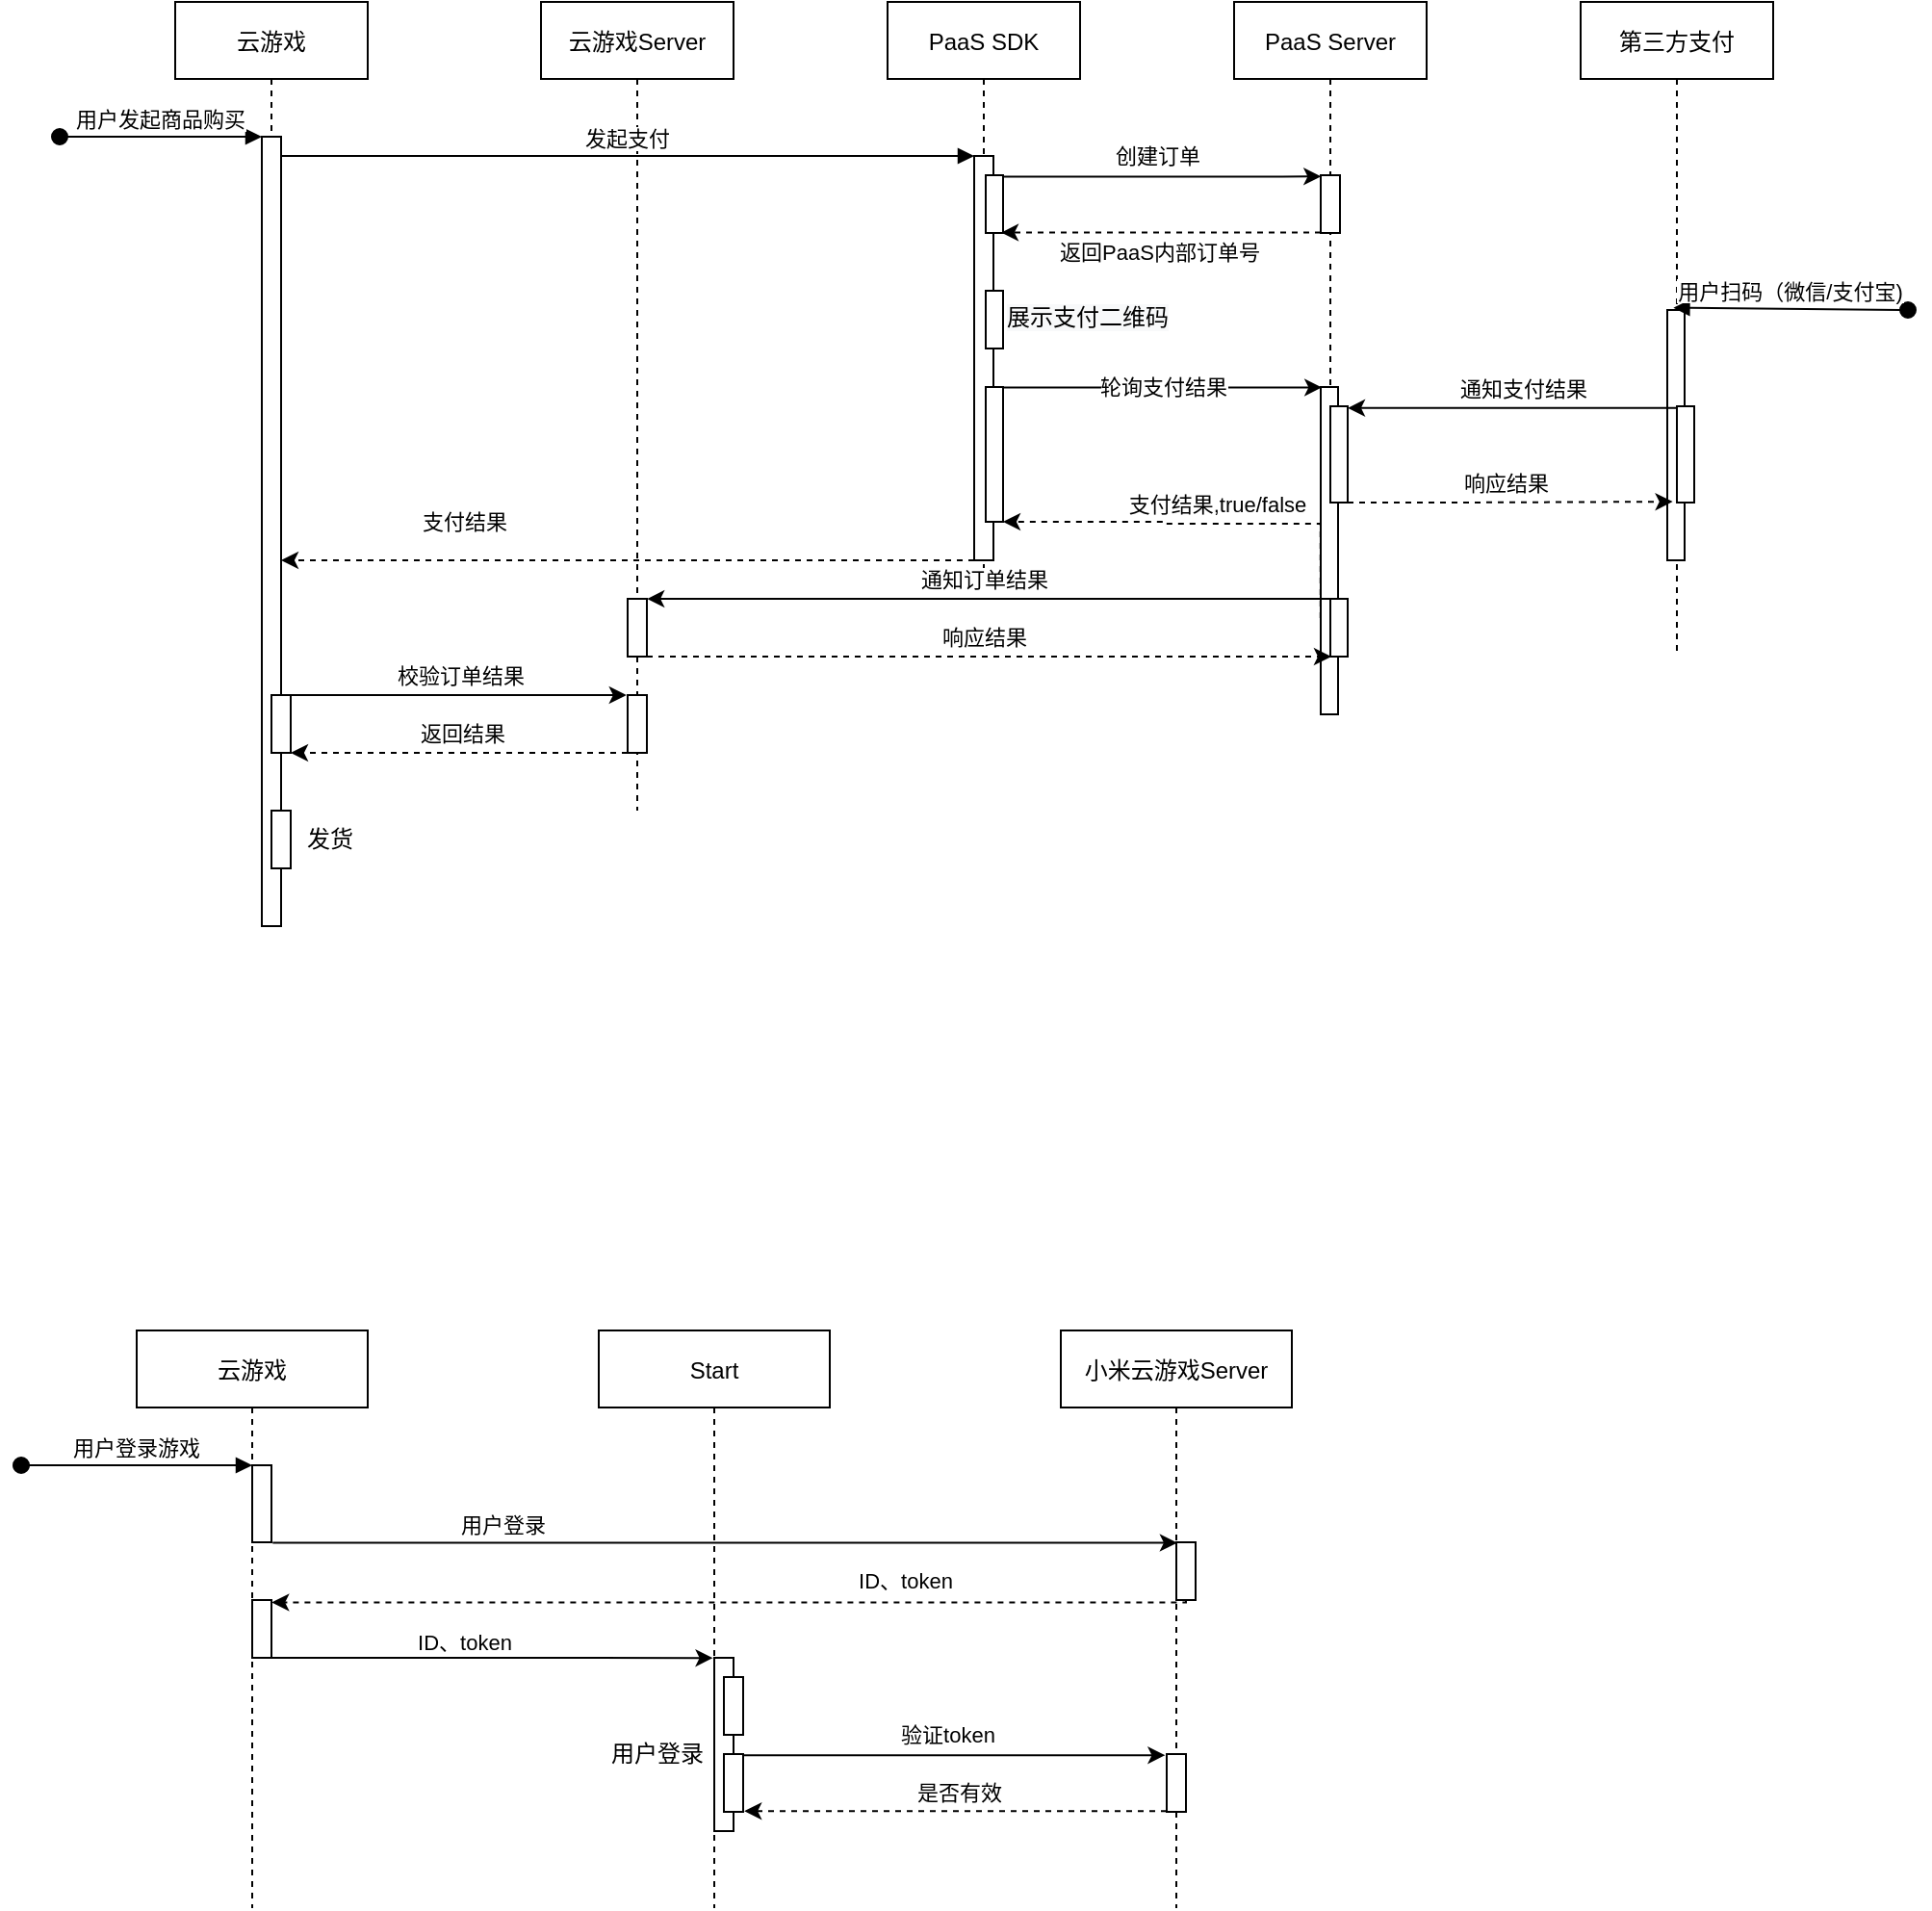 <mxfile version="17.4.0" type="github">
  <diagram id="kgpKYQtTHZ0yAKxKKP6v" name="Page-1">
    <mxGraphModel dx="1799" dy="702" grid="1" gridSize="10" guides="1" tooltips="1" connect="1" arrows="1" fold="1" page="1" pageScale="1" pageWidth="850" pageHeight="1100" math="0" shadow="0">
      <root>
        <mxCell id="0" />
        <mxCell id="1" parent="0" />
        <mxCell id="3nuBFxr9cyL0pnOWT2aG-1" value="云游戏" style="shape=umlLifeline;perimeter=lifelinePerimeter;container=1;collapsible=0;recursiveResize=0;rounded=0;shadow=0;strokeWidth=1;" parent="1" vertex="1">
          <mxGeometry x="-100" y="40" width="100" height="480" as="geometry" />
        </mxCell>
        <mxCell id="3nuBFxr9cyL0pnOWT2aG-2" value="" style="points=[];perimeter=orthogonalPerimeter;rounded=0;shadow=0;strokeWidth=1;" parent="3nuBFxr9cyL0pnOWT2aG-1" vertex="1">
          <mxGeometry x="45" y="70" width="10" height="410" as="geometry" />
        </mxCell>
        <mxCell id="3nuBFxr9cyL0pnOWT2aG-3" value="用户发起商品购买" style="verticalAlign=bottom;startArrow=oval;endArrow=block;startSize=8;shadow=0;strokeWidth=1;" parent="3nuBFxr9cyL0pnOWT2aG-1" target="3nuBFxr9cyL0pnOWT2aG-2" edge="1">
          <mxGeometry relative="1" as="geometry">
            <mxPoint x="-60" y="70" as="sourcePoint" />
          </mxGeometry>
        </mxCell>
        <mxCell id="BVIRtQcblCjaV8nDNNIN-35" value="" style="points=[];perimeter=orthogonalPerimeter;rounded=0;shadow=0;strokeWidth=1;" parent="3nuBFxr9cyL0pnOWT2aG-1" vertex="1">
          <mxGeometry x="50" y="360" width="10" height="30" as="geometry" />
        </mxCell>
        <mxCell id="BVIRtQcblCjaV8nDNNIN-39" value="" style="points=[];perimeter=orthogonalPerimeter;rounded=0;shadow=0;strokeWidth=1;" parent="3nuBFxr9cyL0pnOWT2aG-1" vertex="1">
          <mxGeometry x="50" y="420" width="10" height="30" as="geometry" />
        </mxCell>
        <mxCell id="BVIRtQcblCjaV8nDNNIN-40" value="发货" style="text;html=1;align=center;verticalAlign=middle;resizable=0;points=[];autosize=1;strokeColor=none;fillColor=none;" parent="3nuBFxr9cyL0pnOWT2aG-1" vertex="1">
          <mxGeometry x="60" y="425" width="40" height="20" as="geometry" />
        </mxCell>
        <mxCell id="3nuBFxr9cyL0pnOWT2aG-5" value="PaaS SDK" style="shape=umlLifeline;perimeter=lifelinePerimeter;container=1;collapsible=0;recursiveResize=0;rounded=0;shadow=0;strokeWidth=1;" parent="1" vertex="1">
          <mxGeometry x="270" y="40" width="100" height="300" as="geometry" />
        </mxCell>
        <mxCell id="3nuBFxr9cyL0pnOWT2aG-6" value="" style="points=[];perimeter=orthogonalPerimeter;rounded=0;shadow=0;strokeWidth=1;" parent="3nuBFxr9cyL0pnOWT2aG-5" vertex="1">
          <mxGeometry x="45" y="80" width="10" height="210" as="geometry" />
        </mxCell>
        <mxCell id="BVIRtQcblCjaV8nDNNIN-3" value="" style="points=[];perimeter=orthogonalPerimeter;rounded=0;shadow=0;strokeWidth=1;" parent="3nuBFxr9cyL0pnOWT2aG-5" vertex="1">
          <mxGeometry x="51" y="90" width="9" height="30" as="geometry" />
        </mxCell>
        <mxCell id="BVIRtQcblCjaV8nDNNIN-6" value="" style="points=[];perimeter=orthogonalPerimeter;rounded=0;shadow=0;strokeWidth=1;" parent="3nuBFxr9cyL0pnOWT2aG-5" vertex="1">
          <mxGeometry x="51" y="150" width="9" height="30" as="geometry" />
        </mxCell>
        <mxCell id="BVIRtQcblCjaV8nDNNIN-9" value="&lt;meta charset=&quot;utf-8&quot;&gt;&lt;span style=&quot;color: rgb(0, 0, 0); font-family: helvetica; font-size: 12px; font-style: normal; font-weight: 400; letter-spacing: normal; text-align: center; text-indent: 0px; text-transform: none; word-spacing: 0px; background-color: rgb(248, 249, 250); display: inline; float: none;&quot;&gt;展示支付二维码&lt;/span&gt;" style="text;whiteSpace=wrap;html=1;" parent="3nuBFxr9cyL0pnOWT2aG-5" vertex="1">
          <mxGeometry x="60" y="150" width="110" height="30" as="geometry" />
        </mxCell>
        <mxCell id="BVIRtQcblCjaV8nDNNIN-15" value="" style="points=[];perimeter=orthogonalPerimeter;rounded=0;shadow=0;strokeWidth=1;" parent="3nuBFxr9cyL0pnOWT2aG-5" vertex="1">
          <mxGeometry x="51" y="200" width="9" height="70" as="geometry" />
        </mxCell>
        <mxCell id="BVIRtQcblCjaV8nDNNIN-1" value="PaaS Server" style="shape=umlLifeline;perimeter=lifelinePerimeter;container=1;collapsible=0;recursiveResize=0;rounded=0;shadow=0;strokeWidth=1;" parent="1" vertex="1">
          <mxGeometry x="450" y="40" width="100" height="370" as="geometry" />
        </mxCell>
        <mxCell id="BVIRtQcblCjaV8nDNNIN-2" value="" style="points=[];perimeter=orthogonalPerimeter;rounded=0;shadow=0;strokeWidth=1;" parent="BVIRtQcblCjaV8nDNNIN-1" vertex="1">
          <mxGeometry x="45" y="90" width="10" height="30" as="geometry" />
        </mxCell>
        <mxCell id="BVIRtQcblCjaV8nDNNIN-14" value="" style="points=[];perimeter=orthogonalPerimeter;rounded=0;shadow=0;strokeWidth=1;" parent="BVIRtQcblCjaV8nDNNIN-1" vertex="1">
          <mxGeometry x="45" y="200" width="9" height="170" as="geometry" />
        </mxCell>
        <mxCell id="BVIRtQcblCjaV8nDNNIN-23" value="" style="points=[];perimeter=orthogonalPerimeter;rounded=0;shadow=0;strokeWidth=1;" parent="BVIRtQcblCjaV8nDNNIN-1" vertex="1">
          <mxGeometry x="50" y="210" width="9" height="50" as="geometry" />
        </mxCell>
        <mxCell id="BVIRtQcblCjaV8nDNNIN-29" value="" style="points=[];perimeter=orthogonalPerimeter;rounded=0;shadow=0;strokeWidth=1;" parent="BVIRtQcblCjaV8nDNNIN-1" vertex="1">
          <mxGeometry x="50" y="310" width="9" height="30" as="geometry" />
        </mxCell>
        <mxCell id="BVIRtQcblCjaV8nDNNIN-4" value="创建订单" style="edgeStyle=orthogonalEdgeStyle;rounded=0;orthogonalLoop=1;jettySize=auto;html=1;entryX=0.013;entryY=0.022;entryDx=0;entryDy=0;entryPerimeter=0;" parent="1" source="BVIRtQcblCjaV8nDNNIN-3" target="BVIRtQcblCjaV8nDNNIN-2" edge="1">
          <mxGeometry x="-0.035" y="11" relative="1" as="geometry">
            <mxPoint x="580" y="130" as="targetPoint" />
            <Array as="points">
              <mxPoint x="475" y="130" />
            </Array>
            <mxPoint as="offset" />
          </mxGeometry>
        </mxCell>
        <mxCell id="BVIRtQcblCjaV8nDNNIN-5" value="返回PaaS内部订单号" style="edgeStyle=orthogonalEdgeStyle;rounded=0;orthogonalLoop=1;jettySize=auto;html=1;entryX=0.891;entryY=0.993;entryDx=0;entryDy=0;entryPerimeter=0;dashed=1;" parent="1" source="BVIRtQcblCjaV8nDNNIN-2" target="BVIRtQcblCjaV8nDNNIN-3" edge="1">
          <mxGeometry x="0.018" y="10" relative="1" as="geometry">
            <mxPoint x="390" y="160" as="targetPoint" />
            <Array as="points">
              <mxPoint x="329" y="160" />
            </Array>
            <mxPoint as="offset" />
          </mxGeometry>
        </mxCell>
        <mxCell id="BVIRtQcblCjaV8nDNNIN-12" value="第三方支付" style="shape=umlLifeline;perimeter=lifelinePerimeter;container=1;collapsible=0;recursiveResize=0;rounded=0;shadow=0;strokeWidth=1;" parent="1" vertex="1">
          <mxGeometry x="630" y="40" width="100" height="340" as="geometry" />
        </mxCell>
        <mxCell id="BVIRtQcblCjaV8nDNNIN-10" value="" style="points=[];perimeter=orthogonalPerimeter;rounded=0;shadow=0;strokeWidth=1;" parent="BVIRtQcblCjaV8nDNNIN-12" vertex="1">
          <mxGeometry x="45" y="160" width="9" height="130" as="geometry" />
        </mxCell>
        <mxCell id="BVIRtQcblCjaV8nDNNIN-11" value="用户扫码（微信/支付宝)" style="verticalAlign=bottom;startArrow=oval;endArrow=block;startSize=8;shadow=0;strokeWidth=1;entryX=0.357;entryY=-0.009;entryDx=0;entryDy=0;entryPerimeter=0;" parent="BVIRtQcblCjaV8nDNNIN-12" target="BVIRtQcblCjaV8nDNNIN-10" edge="1">
          <mxGeometry relative="1" as="geometry">
            <mxPoint x="170" y="160" as="sourcePoint" />
            <mxPoint x="35" y="160" as="targetPoint" />
          </mxGeometry>
        </mxCell>
        <mxCell id="BVIRtQcblCjaV8nDNNIN-20" value="" style="points=[];perimeter=orthogonalPerimeter;rounded=0;shadow=0;strokeWidth=1;" parent="BVIRtQcblCjaV8nDNNIN-12" vertex="1">
          <mxGeometry x="50" y="210" width="9" height="50" as="geometry" />
        </mxCell>
        <mxCell id="BVIRtQcblCjaV8nDNNIN-16" value="轮询支付结果" style="edgeStyle=orthogonalEdgeStyle;rounded=0;orthogonalLoop=1;jettySize=auto;html=1;entryX=0.069;entryY=0.001;entryDx=0;entryDy=0;entryPerimeter=0;" parent="1" source="BVIRtQcblCjaV8nDNNIN-15" target="BVIRtQcblCjaV8nDNNIN-14" edge="1">
          <mxGeometry relative="1" as="geometry">
            <Array as="points">
              <mxPoint x="496" y="240" />
            </Array>
          </mxGeometry>
        </mxCell>
        <mxCell id="BVIRtQcblCjaV8nDNNIN-17" style="edgeStyle=orthogonalEdgeStyle;rounded=0;orthogonalLoop=1;jettySize=auto;html=1;entryX=1;entryY=1;entryDx=0;entryDy=0;entryPerimeter=0;dashed=1;exitX=-0.01;exitY=0.706;exitDx=0;exitDy=0;exitPerimeter=0;" parent="1" source="BVIRtQcblCjaV8nDNNIN-14" target="BVIRtQcblCjaV8nDNNIN-15" edge="1">
          <mxGeometry relative="1" as="geometry">
            <mxPoint x="470" y="310" as="sourcePoint" />
            <Array as="points">
              <mxPoint x="413" y="311" />
              <mxPoint x="330" y="310" />
            </Array>
          </mxGeometry>
        </mxCell>
        <mxCell id="BVIRtQcblCjaV8nDNNIN-18" value="支付结果,true/false" style="edgeLabel;html=1;align=center;verticalAlign=middle;resizable=0;points=[];" parent="BVIRtQcblCjaV8nDNNIN-17" vertex="1" connectable="0">
          <mxGeometry x="-0.042" relative="1" as="geometry">
            <mxPoint y="-10" as="offset" />
          </mxGeometry>
        </mxCell>
        <mxCell id="BVIRtQcblCjaV8nDNNIN-22" value="通知支付结果" style="edgeStyle=orthogonalEdgeStyle;rounded=0;orthogonalLoop=1;jettySize=auto;html=1;entryX=1;entryY=0.018;entryDx=0;entryDy=0;entryPerimeter=0;" parent="1" source="BVIRtQcblCjaV8nDNNIN-20" target="BVIRtQcblCjaV8nDNNIN-23" edge="1">
          <mxGeometry x="-0.06" y="-10" relative="1" as="geometry">
            <mxPoint x="620" y="250" as="targetPoint" />
            <Array as="points">
              <mxPoint x="569" y="250" />
            </Array>
            <mxPoint as="offset" />
          </mxGeometry>
        </mxCell>
        <mxCell id="BVIRtQcblCjaV8nDNNIN-24" value="响应结果" style="edgeStyle=orthogonalEdgeStyle;rounded=0;orthogonalLoop=1;jettySize=auto;html=1;entryX=-0.244;entryY=0.991;entryDx=0;entryDy=0;entryPerimeter=0;dashed=1;" parent="1" source="BVIRtQcblCjaV8nDNNIN-23" target="BVIRtQcblCjaV8nDNNIN-20" edge="1">
          <mxGeometry x="-0.03" y="10" relative="1" as="geometry">
            <Array as="points">
              <mxPoint x="565" y="300" />
              <mxPoint x="798" y="300" />
            </Array>
            <mxPoint as="offset" />
          </mxGeometry>
        </mxCell>
        <mxCell id="BVIRtQcblCjaV8nDNNIN-26" value="云游戏Server" style="shape=umlLifeline;perimeter=lifelinePerimeter;container=1;collapsible=0;recursiveResize=0;rounded=0;shadow=0;strokeWidth=1;" parent="1" vertex="1">
          <mxGeometry x="90" y="40" width="100" height="420" as="geometry" />
        </mxCell>
        <mxCell id="BVIRtQcblCjaV8nDNNIN-27" value="" style="points=[];perimeter=orthogonalPerimeter;rounded=0;shadow=0;strokeWidth=1;" parent="BVIRtQcblCjaV8nDNNIN-26" vertex="1">
          <mxGeometry x="45" y="310" width="10" height="30" as="geometry" />
        </mxCell>
        <mxCell id="BVIRtQcblCjaV8nDNNIN-33" value="" style="points=[];perimeter=orthogonalPerimeter;rounded=0;shadow=0;strokeWidth=1;" parent="BVIRtQcblCjaV8nDNNIN-26" vertex="1">
          <mxGeometry x="45" y="360" width="10" height="30" as="geometry" />
        </mxCell>
        <mxCell id="3nuBFxr9cyL0pnOWT2aG-8" value="发起支付" style="verticalAlign=bottom;endArrow=block;entryX=0;entryY=0;shadow=0;strokeWidth=1;" parent="1" source="3nuBFxr9cyL0pnOWT2aG-2" target="3nuBFxr9cyL0pnOWT2aG-6" edge="1">
          <mxGeometry relative="1" as="geometry">
            <mxPoint x="250" y="120" as="sourcePoint" />
          </mxGeometry>
        </mxCell>
        <mxCell id="BVIRtQcblCjaV8nDNNIN-25" value="支付结果" style="edgeStyle=orthogonalEdgeStyle;rounded=0;orthogonalLoop=1;jettySize=auto;html=1;dashed=1;" parent="1" source="3nuBFxr9cyL0pnOWT2aG-6" target="3nuBFxr9cyL0pnOWT2aG-2" edge="1">
          <mxGeometry x="0.472" y="-20" relative="1" as="geometry">
            <mxPoint x="160" y="320" as="targetPoint" />
            <Array as="points">
              <mxPoint x="270" y="330" />
              <mxPoint x="270" y="330" />
            </Array>
            <mxPoint as="offset" />
          </mxGeometry>
        </mxCell>
        <mxCell id="BVIRtQcblCjaV8nDNNIN-30" value="通知订单结果" style="edgeStyle=orthogonalEdgeStyle;rounded=0;orthogonalLoop=1;jettySize=auto;html=1;entryX=1.008;entryY=0.001;entryDx=0;entryDy=0;entryPerimeter=0;" parent="1" source="BVIRtQcblCjaV8nDNNIN-29" target="BVIRtQcblCjaV8nDNNIN-27" edge="1">
          <mxGeometry x="0.014" y="-10" relative="1" as="geometry">
            <Array as="points">
              <mxPoint x="410" y="350" />
              <mxPoint x="410" y="350" />
            </Array>
            <mxPoint as="offset" />
          </mxGeometry>
        </mxCell>
        <mxCell id="BVIRtQcblCjaV8nDNNIN-31" value="响应结果" style="edgeStyle=orthogonalEdgeStyle;rounded=0;orthogonalLoop=1;jettySize=auto;html=1;entryX=0.054;entryY=1.001;entryDx=0;entryDy=0;entryPerimeter=0;dashed=1;" parent="1" source="BVIRtQcblCjaV8nDNNIN-27" target="BVIRtQcblCjaV8nDNNIN-29" edge="1">
          <mxGeometry x="-0.015" y="10" relative="1" as="geometry">
            <Array as="points">
              <mxPoint x="190" y="380" />
              <mxPoint x="190" y="380" />
            </Array>
            <mxPoint as="offset" />
          </mxGeometry>
        </mxCell>
        <mxCell id="BVIRtQcblCjaV8nDNNIN-34" style="edgeStyle=orthogonalEdgeStyle;rounded=0;orthogonalLoop=1;jettySize=auto;html=1;entryX=-0.06;entryY=0.033;entryDx=0;entryDy=0;entryPerimeter=0;" parent="1" target="BVIRtQcblCjaV8nDNNIN-33" edge="1">
          <mxGeometry relative="1" as="geometry">
            <mxPoint x="-40" y="400" as="sourcePoint" />
            <Array as="points">
              <mxPoint x="134" y="400" />
            </Array>
          </mxGeometry>
        </mxCell>
        <mxCell id="BVIRtQcblCjaV8nDNNIN-37" value="校验订单结果" style="edgeLabel;html=1;align=center;verticalAlign=middle;resizable=0;points=[];" parent="BVIRtQcblCjaV8nDNNIN-34" vertex="1" connectable="0">
          <mxGeometry x="0.005" y="1" relative="1" as="geometry">
            <mxPoint y="-9" as="offset" />
          </mxGeometry>
        </mxCell>
        <mxCell id="BVIRtQcblCjaV8nDNNIN-36" style="edgeStyle=orthogonalEdgeStyle;rounded=0;orthogonalLoop=1;jettySize=auto;html=1;entryX=1;entryY=1;entryDx=0;entryDy=0;entryPerimeter=0;dashed=1;" parent="1" source="BVIRtQcblCjaV8nDNNIN-33" target="BVIRtQcblCjaV8nDNNIN-35" edge="1">
          <mxGeometry relative="1" as="geometry">
            <Array as="points">
              <mxPoint x="90" y="430" />
              <mxPoint x="90" y="430" />
            </Array>
          </mxGeometry>
        </mxCell>
        <mxCell id="BVIRtQcblCjaV8nDNNIN-38" value="返回结果" style="edgeLabel;html=1;align=center;verticalAlign=middle;resizable=0;points=[];" parent="BVIRtQcblCjaV8nDNNIN-36" vertex="1" connectable="0">
          <mxGeometry x="-0.01" y="-1" relative="1" as="geometry">
            <mxPoint y="-9" as="offset" />
          </mxGeometry>
        </mxCell>
        <mxCell id="P__QsPS7ya9Hl_gslWMf-1" value="云游戏" style="shape=umlLifeline;perimeter=lifelinePerimeter;container=1;collapsible=0;recursiveResize=0;rounded=0;shadow=0;strokeWidth=1;" vertex="1" parent="1">
          <mxGeometry x="-120" y="730" width="120" height="300" as="geometry" />
        </mxCell>
        <mxCell id="P__QsPS7ya9Hl_gslWMf-10" value="" style="points=[];perimeter=orthogonalPerimeter;rounded=0;shadow=0;strokeWidth=1;" vertex="1" parent="P__QsPS7ya9Hl_gslWMf-1">
          <mxGeometry x="60" y="70" width="10" height="40" as="geometry" />
        </mxCell>
        <mxCell id="P__QsPS7ya9Hl_gslWMf-15" value="" style="points=[];perimeter=orthogonalPerimeter;rounded=0;shadow=0;strokeWidth=1;" vertex="1" parent="P__QsPS7ya9Hl_gslWMf-1">
          <mxGeometry x="60" y="140" width="10" height="30" as="geometry" />
        </mxCell>
        <mxCell id="P__QsPS7ya9Hl_gslWMf-7" value="Start" style="shape=umlLifeline;perimeter=lifelinePerimeter;container=1;collapsible=0;recursiveResize=0;rounded=0;shadow=0;strokeWidth=1;" vertex="1" parent="1">
          <mxGeometry x="120" y="730" width="120" height="300" as="geometry" />
        </mxCell>
        <mxCell id="P__QsPS7ya9Hl_gslWMf-18" value="" style="points=[];perimeter=orthogonalPerimeter;rounded=0;shadow=0;strokeWidth=1;" vertex="1" parent="P__QsPS7ya9Hl_gslWMf-7">
          <mxGeometry x="60" y="170" width="10" height="90" as="geometry" />
        </mxCell>
        <mxCell id="P__QsPS7ya9Hl_gslWMf-21" value="" style="points=[];perimeter=orthogonalPerimeter;rounded=0;shadow=0;strokeWidth=1;" vertex="1" parent="P__QsPS7ya9Hl_gslWMf-7">
          <mxGeometry x="65" y="180" width="10" height="30" as="geometry" />
        </mxCell>
        <mxCell id="P__QsPS7ya9Hl_gslWMf-23" value="" style="points=[];perimeter=orthogonalPerimeter;rounded=0;shadow=0;strokeWidth=1;" vertex="1" parent="P__QsPS7ya9Hl_gslWMf-7">
          <mxGeometry x="65" y="220" width="10" height="30" as="geometry" />
        </mxCell>
        <mxCell id="P__QsPS7ya9Hl_gslWMf-28" value="用户登录" style="text;html=1;align=center;verticalAlign=middle;resizable=0;points=[];autosize=1;strokeColor=none;fillColor=none;" vertex="1" parent="P__QsPS7ya9Hl_gslWMf-7">
          <mxGeometry y="210" width="60" height="20" as="geometry" />
        </mxCell>
        <mxCell id="P__QsPS7ya9Hl_gslWMf-8" value="小米云游戏Server" style="shape=umlLifeline;perimeter=lifelinePerimeter;container=1;collapsible=0;recursiveResize=0;rounded=0;shadow=0;strokeWidth=1;" vertex="1" parent="1">
          <mxGeometry x="360" y="730" width="120" height="300" as="geometry" />
        </mxCell>
        <mxCell id="P__QsPS7ya9Hl_gslWMf-13" value="" style="points=[];perimeter=orthogonalPerimeter;rounded=0;shadow=0;strokeWidth=1;" vertex="1" parent="P__QsPS7ya9Hl_gslWMf-8">
          <mxGeometry x="60" y="110" width="10" height="30" as="geometry" />
        </mxCell>
        <mxCell id="P__QsPS7ya9Hl_gslWMf-22" value="" style="points=[];perimeter=orthogonalPerimeter;rounded=0;shadow=0;strokeWidth=1;" vertex="1" parent="P__QsPS7ya9Hl_gslWMf-8">
          <mxGeometry x="55" y="220" width="10" height="30" as="geometry" />
        </mxCell>
        <mxCell id="P__QsPS7ya9Hl_gslWMf-9" value="用户登录游戏" style="verticalAlign=bottom;startArrow=oval;endArrow=block;startSize=8;shadow=0;strokeWidth=1;" edge="1" parent="1">
          <mxGeometry relative="1" as="geometry">
            <mxPoint x="-180" y="800" as="sourcePoint" />
            <mxPoint x="-60" y="800" as="targetPoint" />
          </mxGeometry>
        </mxCell>
        <mxCell id="P__QsPS7ya9Hl_gslWMf-12" style="edgeStyle=orthogonalEdgeStyle;rounded=0;orthogonalLoop=1;jettySize=auto;html=1;entryX=0.045;entryY=0.009;entryDx=0;entryDy=0;entryPerimeter=0;exitX=1.063;exitY=1.007;exitDx=0;exitDy=0;exitPerimeter=0;" edge="1" parent="1" source="P__QsPS7ya9Hl_gslWMf-10" target="P__QsPS7ya9Hl_gslWMf-13">
          <mxGeometry relative="1" as="geometry">
            <Array as="points">
              <mxPoint x="70" y="840" />
              <mxPoint x="70" y="840" />
            </Array>
          </mxGeometry>
        </mxCell>
        <mxCell id="P__QsPS7ya9Hl_gslWMf-14" value="用户登录" style="edgeLabel;html=1;align=center;verticalAlign=middle;resizable=0;points=[];" vertex="1" connectable="0" parent="P__QsPS7ya9Hl_gslWMf-12">
          <mxGeometry x="-0.035" relative="1" as="geometry">
            <mxPoint x="-107" y="-10" as="offset" />
          </mxGeometry>
        </mxCell>
        <mxCell id="P__QsPS7ya9Hl_gslWMf-16" style="edgeStyle=orthogonalEdgeStyle;rounded=0;orthogonalLoop=1;jettySize=auto;html=1;entryX=1.013;entryY=0.041;entryDx=0;entryDy=0;entryPerimeter=0;dashed=1;" edge="1" parent="1" source="P__QsPS7ya9Hl_gslWMf-13" target="P__QsPS7ya9Hl_gslWMf-15">
          <mxGeometry relative="1" as="geometry">
            <Array as="points">
              <mxPoint x="425" y="871" />
            </Array>
          </mxGeometry>
        </mxCell>
        <mxCell id="P__QsPS7ya9Hl_gslWMf-17" value="ID、token" style="edgeLabel;html=1;align=center;verticalAlign=middle;resizable=0;points=[];" vertex="1" connectable="0" parent="P__QsPS7ya9Hl_gslWMf-16">
          <mxGeometry x="-0.295" relative="1" as="geometry">
            <mxPoint x="21" y="-11" as="offset" />
          </mxGeometry>
        </mxCell>
        <mxCell id="P__QsPS7ya9Hl_gslWMf-19" style="edgeStyle=orthogonalEdgeStyle;rounded=0;orthogonalLoop=1;jettySize=auto;html=1;entryX=-0.073;entryY=0.001;entryDx=0;entryDy=0;entryPerimeter=0;" edge="1" parent="1" source="P__QsPS7ya9Hl_gslWMf-15" target="P__QsPS7ya9Hl_gslWMf-18">
          <mxGeometry relative="1" as="geometry">
            <Array as="points">
              <mxPoint x="120" y="900" />
              <mxPoint x="120" y="900" />
            </Array>
          </mxGeometry>
        </mxCell>
        <mxCell id="P__QsPS7ya9Hl_gslWMf-20" value="ID、token" style="edgeLabel;html=1;align=center;verticalAlign=middle;resizable=0;points=[];" vertex="1" connectable="0" parent="1">
          <mxGeometry x="50.0" y="890.001" as="geometry">
            <mxPoint y="2" as="offset" />
          </mxGeometry>
        </mxCell>
        <mxCell id="P__QsPS7ya9Hl_gslWMf-24" style="edgeStyle=orthogonalEdgeStyle;rounded=0;orthogonalLoop=1;jettySize=auto;html=1;entryX=-0.079;entryY=0.02;entryDx=0;entryDy=0;entryPerimeter=0;" edge="1" parent="1" source="P__QsPS7ya9Hl_gslWMf-23" target="P__QsPS7ya9Hl_gslWMf-22">
          <mxGeometry relative="1" as="geometry">
            <Array as="points">
              <mxPoint x="414" y="950" />
            </Array>
          </mxGeometry>
        </mxCell>
        <mxCell id="P__QsPS7ya9Hl_gslWMf-25" value="验证token" style="edgeLabel;html=1;align=center;verticalAlign=middle;resizable=0;points=[];" vertex="1" connectable="0" parent="P__QsPS7ya9Hl_gslWMf-24">
          <mxGeometry x="-0.035" y="1" relative="1" as="geometry">
            <mxPoint y="-10" as="offset" />
          </mxGeometry>
        </mxCell>
        <mxCell id="P__QsPS7ya9Hl_gslWMf-26" style="edgeStyle=orthogonalEdgeStyle;rounded=0;orthogonalLoop=1;jettySize=auto;html=1;entryX=1.059;entryY=0.985;entryDx=0;entryDy=0;entryPerimeter=0;dashed=1;" edge="1" parent="1" source="P__QsPS7ya9Hl_gslWMf-22" target="P__QsPS7ya9Hl_gslWMf-23">
          <mxGeometry relative="1" as="geometry">
            <Array as="points">
              <mxPoint x="196" y="980" />
            </Array>
          </mxGeometry>
        </mxCell>
        <mxCell id="P__QsPS7ya9Hl_gslWMf-27" value="是否有效" style="edgeLabel;html=1;align=center;verticalAlign=middle;resizable=0;points=[];" vertex="1" connectable="0" parent="P__QsPS7ya9Hl_gslWMf-26">
          <mxGeometry x="-0.009" relative="1" as="geometry">
            <mxPoint y="-10" as="offset" />
          </mxGeometry>
        </mxCell>
      </root>
    </mxGraphModel>
  </diagram>
</mxfile>
